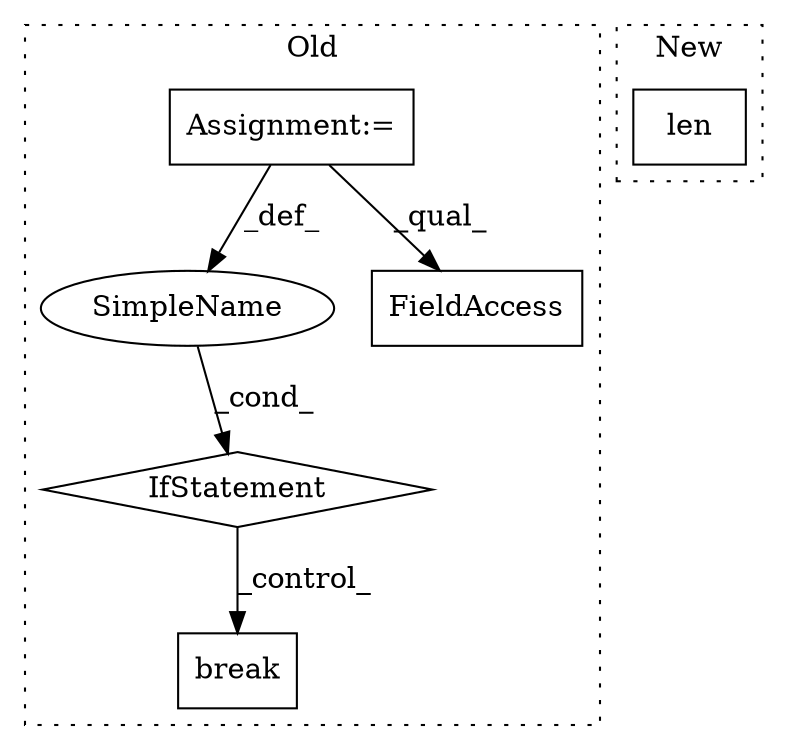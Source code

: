 digraph G {
subgraph cluster0 {
1 [label="break" a="10" s="19323" l="6" shape="box"];
3 [label="IfStatement" a="25" s="19284,19311" l="10,2" shape="diamond"];
4 [label="SimpleName" a="42" s="" l="" shape="ellipse"];
5 [label="Assignment:=" a="7" s="19250" l="1" shape="box"];
6 [label="FieldAccess" a="22" s="19366" l="17" shape="box"];
label = "Old";
style="dotted";
}
subgraph cluster1 {
2 [label="len" a="32" s="19860,19873" l="4,1" shape="box"];
label = "New";
style="dotted";
}
3 -> 1 [label="_control_"];
4 -> 3 [label="_cond_"];
5 -> 4 [label="_def_"];
5 -> 6 [label="_qual_"];
}